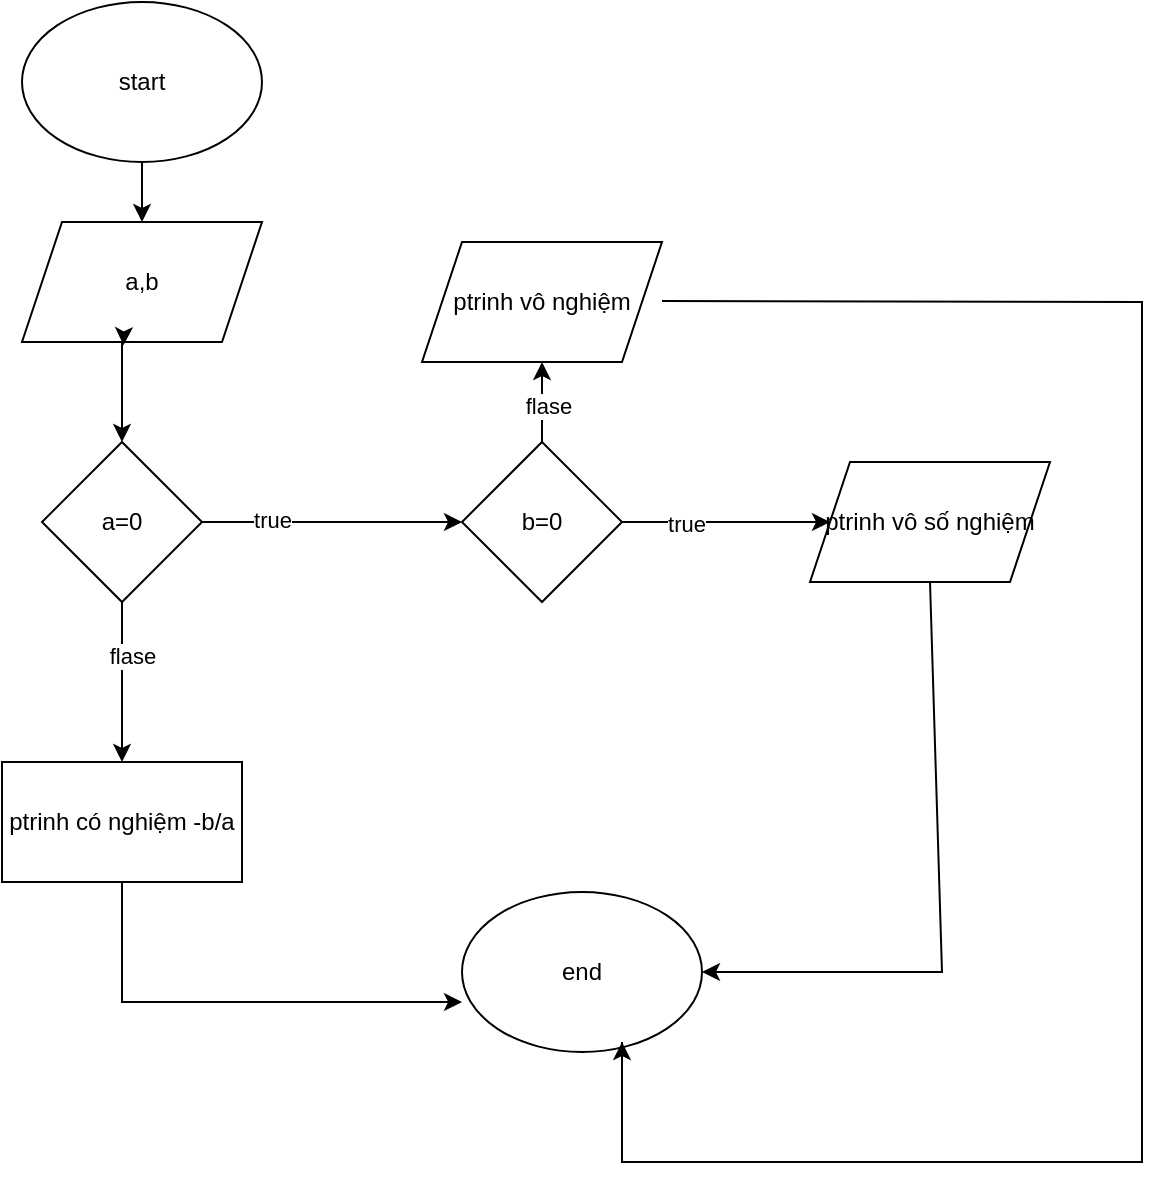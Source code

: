 <mxfile version="22.0.8" type="google">
  <diagram name="Trang-1" id="L6NpiVKoWDTETuggWwvC">
    <mxGraphModel grid="1" page="1" gridSize="10" guides="1" tooltips="1" connect="1" arrows="1" fold="1" pageScale="1" pageWidth="827" pageHeight="1169" math="0" shadow="0">
      <root>
        <mxCell id="0" />
        <mxCell id="1" parent="0" />
        <mxCell id="abkpJlo6a4B5HiO-HSzr-1" value="start" style="ellipse;whiteSpace=wrap;html=1;strokeColor=#000000;" vertex="1" parent="1">
          <mxGeometry x="20" y="60" width="120" height="80" as="geometry" />
        </mxCell>
        <mxCell id="abkpJlo6a4B5HiO-HSzr-7" value="a=0" style="rhombus;whiteSpace=wrap;html=1;" vertex="1" parent="1">
          <mxGeometry x="30" y="280" width="80" height="80" as="geometry" />
        </mxCell>
        <mxCell id="abkpJlo6a4B5HiO-HSzr-9" value="ptrinh có nghiệm -b/a" style="rounded=0;whiteSpace=wrap;html=1;" vertex="1" parent="1">
          <mxGeometry x="10" y="440" width="120" height="60" as="geometry" />
        </mxCell>
        <mxCell id="abkpJlo6a4B5HiO-HSzr-15" value="a,b" style="shape=parallelogram;perimeter=parallelogramPerimeter;whiteSpace=wrap;html=1;fixedSize=1;" vertex="1" parent="1">
          <mxGeometry x="20" y="170" width="120" height="60" as="geometry" />
        </mxCell>
        <mxCell id="abkpJlo6a4B5HiO-HSzr-16" value="b=0" style="rhombus;whiteSpace=wrap;html=1;" vertex="1" parent="1">
          <mxGeometry x="240" y="280" width="80" height="80" as="geometry" />
        </mxCell>
        <mxCell id="abkpJlo6a4B5HiO-HSzr-17" value="ptrinh vô số nghiệm" style="shape=parallelogram;perimeter=parallelogramPerimeter;whiteSpace=wrap;html=1;fixedSize=1;" vertex="1" parent="1">
          <mxGeometry x="414" y="290" width="120" height="60" as="geometry" />
        </mxCell>
        <mxCell id="abkpJlo6a4B5HiO-HSzr-18" value="" style="endArrow=classic;html=1;rounded=0;entryX=0;entryY=0.5;entryDx=0;entryDy=0;" edge="1" parent="1" target="abkpJlo6a4B5HiO-HSzr-16">
          <mxGeometry width="50" height="50" relative="1" as="geometry">
            <mxPoint x="110" y="320" as="sourcePoint" />
            <mxPoint x="300" y="350" as="targetPoint" />
            <Array as="points">
              <mxPoint x="110" y="320" />
            </Array>
          </mxGeometry>
        </mxCell>
        <mxCell id="abkpJlo6a4B5HiO-HSzr-37" value="true" style="edgeLabel;html=1;align=center;verticalAlign=middle;resizable=0;points=[];" connectable="0" vertex="1" parent="abkpJlo6a4B5HiO-HSzr-18">
          <mxGeometry x="-0.468" y="1" relative="1" as="geometry">
            <mxPoint as="offset" />
          </mxGeometry>
        </mxCell>
        <mxCell id="abkpJlo6a4B5HiO-HSzr-20" value="" style="endArrow=classic;html=1;rounded=0;exitX=1;exitY=0.5;exitDx=0;exitDy=0;entryX=0;entryY=0.5;entryDx=0;entryDy=0;" edge="1" parent="1" source="abkpJlo6a4B5HiO-HSzr-16" target="abkpJlo6a4B5HiO-HSzr-17">
          <mxGeometry width="50" height="50" relative="1" as="geometry">
            <mxPoint x="410" y="370" as="sourcePoint" />
            <mxPoint x="400" y="320" as="targetPoint" />
          </mxGeometry>
        </mxCell>
        <mxCell id="abkpJlo6a4B5HiO-HSzr-38" value="true" style="edgeLabel;html=1;align=center;verticalAlign=middle;resizable=0;points=[];" connectable="0" vertex="1" parent="abkpJlo6a4B5HiO-HSzr-20">
          <mxGeometry x="-0.392" y="-1" relative="1" as="geometry">
            <mxPoint as="offset" />
          </mxGeometry>
        </mxCell>
        <mxCell id="abkpJlo6a4B5HiO-HSzr-21" value="" style="endArrow=classic;html=1;rounded=0;exitX=0.5;exitY=1;exitDx=0;exitDy=0;entryX=0.5;entryY=0;entryDx=0;entryDy=0;" edge="1" parent="1" source="abkpJlo6a4B5HiO-HSzr-7" target="abkpJlo6a4B5HiO-HSzr-9">
          <mxGeometry width="50" height="50" relative="1" as="geometry">
            <mxPoint x="410" y="370" as="sourcePoint" />
            <mxPoint x="460" y="320" as="targetPoint" />
          </mxGeometry>
        </mxCell>
        <mxCell id="abkpJlo6a4B5HiO-HSzr-35" value="flase" style="edgeLabel;html=1;align=center;verticalAlign=middle;resizable=0;points=[];" connectable="0" vertex="1" parent="abkpJlo6a4B5HiO-HSzr-21">
          <mxGeometry x="-0.34" y="5" relative="1" as="geometry">
            <mxPoint as="offset" />
          </mxGeometry>
        </mxCell>
        <mxCell id="abkpJlo6a4B5HiO-HSzr-22" value="" style="endArrow=classic;html=1;rounded=0;exitX=0.5;exitY=1;exitDx=0;exitDy=0;entryX=0;entryY=0.688;entryDx=0;entryDy=0;entryPerimeter=0;" edge="1" parent="1" source="abkpJlo6a4B5HiO-HSzr-9" target="abkpJlo6a4B5HiO-HSzr-27">
          <mxGeometry width="50" height="50" relative="1" as="geometry">
            <mxPoint x="410" y="370" as="sourcePoint" />
            <mxPoint x="70" y="600" as="targetPoint" />
            <Array as="points">
              <mxPoint x="70" y="560" />
            </Array>
          </mxGeometry>
        </mxCell>
        <mxCell id="abkpJlo6a4B5HiO-HSzr-23" value="" style="endArrow=classic;html=1;rounded=0;exitX=0.5;exitY=1;exitDx=0;exitDy=0;entryX=0.5;entryY=0;entryDx=0;entryDy=0;" edge="1" parent="1" source="abkpJlo6a4B5HiO-HSzr-1" target="abkpJlo6a4B5HiO-HSzr-15">
          <mxGeometry width="50" height="50" relative="1" as="geometry">
            <mxPoint x="410" y="370" as="sourcePoint" />
            <mxPoint x="460" y="320" as="targetPoint" />
          </mxGeometry>
        </mxCell>
        <mxCell id="abkpJlo6a4B5HiO-HSzr-24" value="" style="endArrow=classic;html=1;rounded=0;entryX=0.5;entryY=0;entryDx=0;entryDy=0;" edge="1" parent="1" target="abkpJlo6a4B5HiO-HSzr-7">
          <mxGeometry width="50" height="50" relative="1" as="geometry">
            <mxPoint x="70" y="230" as="sourcePoint" />
            <mxPoint x="460" y="320" as="targetPoint" />
          </mxGeometry>
        </mxCell>
        <mxCell id="abkpJlo6a4B5HiO-HSzr-25" style="edgeStyle=orthogonalEdgeStyle;rounded=0;orthogonalLoop=1;jettySize=auto;html=1;exitX=0.5;exitY=1;exitDx=0;exitDy=0;entryX=0.423;entryY=1.027;entryDx=0;entryDy=0;entryPerimeter=0;" edge="1" parent="1" source="abkpJlo6a4B5HiO-HSzr-15" target="abkpJlo6a4B5HiO-HSzr-15">
          <mxGeometry relative="1" as="geometry" />
        </mxCell>
        <mxCell id="abkpJlo6a4B5HiO-HSzr-27" value="end" style="ellipse;whiteSpace=wrap;html=1;" vertex="1" parent="1">
          <mxGeometry x="240" y="505" width="120" height="80" as="geometry" />
        </mxCell>
        <mxCell id="abkpJlo6a4B5HiO-HSzr-29" value="" style="endArrow=classic;html=1;rounded=0;exitX=0.5;exitY=0;exitDx=0;exitDy=0;" edge="1" parent="1" source="abkpJlo6a4B5HiO-HSzr-16">
          <mxGeometry width="50" height="50" relative="1" as="geometry">
            <mxPoint x="410" y="470" as="sourcePoint" />
            <mxPoint x="280" y="240" as="targetPoint" />
          </mxGeometry>
        </mxCell>
        <mxCell id="_Ogv-azrEMgIsSuMNGYg-1" value="flase" style="edgeLabel;html=1;align=center;verticalAlign=middle;resizable=0;points=[];" connectable="0" vertex="1" parent="abkpJlo6a4B5HiO-HSzr-29">
          <mxGeometry x="-0.1" y="-3" relative="1" as="geometry">
            <mxPoint as="offset" />
          </mxGeometry>
        </mxCell>
        <mxCell id="abkpJlo6a4B5HiO-HSzr-30" value="ptrinh vô nghiệm" style="shape=parallelogram;perimeter=parallelogramPerimeter;whiteSpace=wrap;html=1;fixedSize=1;" vertex="1" parent="1">
          <mxGeometry x="220" y="180" width="120" height="60" as="geometry" />
        </mxCell>
        <mxCell id="abkpJlo6a4B5HiO-HSzr-31" value="" style="endArrow=classic;html=1;rounded=0;exitX=0.5;exitY=1;exitDx=0;exitDy=0;entryX=1;entryY=0.5;entryDx=0;entryDy=0;" edge="1" parent="1" source="abkpJlo6a4B5HiO-HSzr-17" target="abkpJlo6a4B5HiO-HSzr-27">
          <mxGeometry width="50" height="50" relative="1" as="geometry">
            <mxPoint x="410" y="470" as="sourcePoint" />
            <mxPoint x="460" y="420" as="targetPoint" />
            <Array as="points">
              <mxPoint x="480" y="545" />
            </Array>
          </mxGeometry>
        </mxCell>
        <mxCell id="abkpJlo6a4B5HiO-HSzr-32" value="" style="endArrow=classic;html=1;rounded=0;exitX=1;exitY=0.5;exitDx=0;exitDy=0;" edge="1" parent="1">
          <mxGeometry width="50" height="50" relative="1" as="geometry">
            <mxPoint x="340" y="209.5" as="sourcePoint" />
            <mxPoint x="320" y="580" as="targetPoint" />
            <Array as="points">
              <mxPoint x="580" y="210" />
              <mxPoint x="580" y="640" />
              <mxPoint x="320" y="640" />
              <mxPoint x="320" y="580" />
              <mxPoint x="320" y="590" />
              <mxPoint x="320" y="600" />
            </Array>
          </mxGeometry>
        </mxCell>
      </root>
    </mxGraphModel>
  </diagram>
</mxfile>
